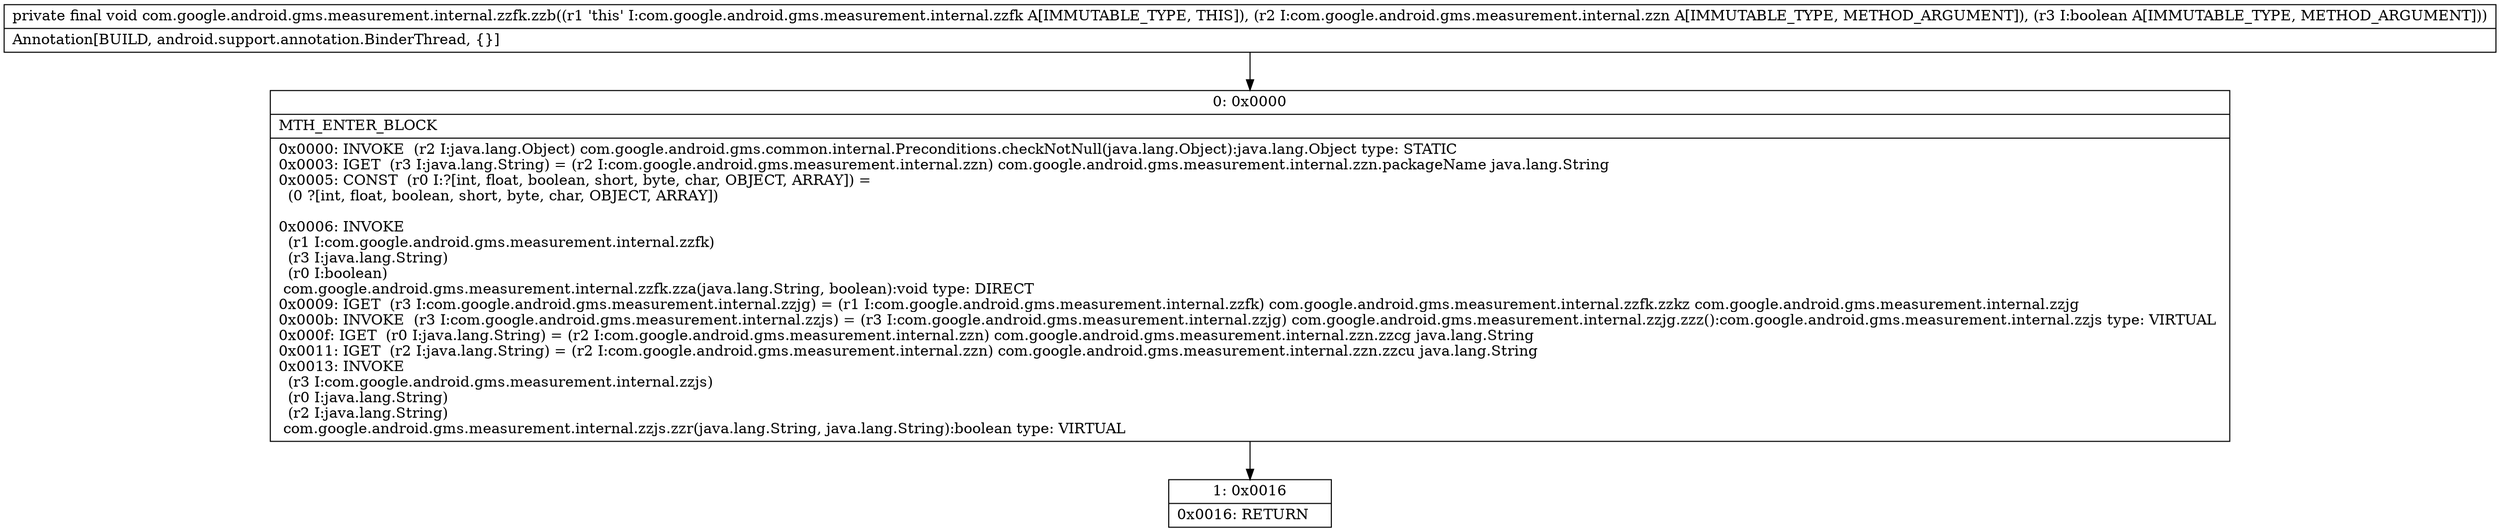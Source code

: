 digraph "CFG forcom.google.android.gms.measurement.internal.zzfk.zzb(Lcom\/google\/android\/gms\/measurement\/internal\/zzn;Z)V" {
Node_0 [shape=record,label="{0\:\ 0x0000|MTH_ENTER_BLOCK\l|0x0000: INVOKE  (r2 I:java.lang.Object) com.google.android.gms.common.internal.Preconditions.checkNotNull(java.lang.Object):java.lang.Object type: STATIC \l0x0003: IGET  (r3 I:java.lang.String) = (r2 I:com.google.android.gms.measurement.internal.zzn) com.google.android.gms.measurement.internal.zzn.packageName java.lang.String \l0x0005: CONST  (r0 I:?[int, float, boolean, short, byte, char, OBJECT, ARRAY]) = \l  (0 ?[int, float, boolean, short, byte, char, OBJECT, ARRAY])\l \l0x0006: INVOKE  \l  (r1 I:com.google.android.gms.measurement.internal.zzfk)\l  (r3 I:java.lang.String)\l  (r0 I:boolean)\l com.google.android.gms.measurement.internal.zzfk.zza(java.lang.String, boolean):void type: DIRECT \l0x0009: IGET  (r3 I:com.google.android.gms.measurement.internal.zzjg) = (r1 I:com.google.android.gms.measurement.internal.zzfk) com.google.android.gms.measurement.internal.zzfk.zzkz com.google.android.gms.measurement.internal.zzjg \l0x000b: INVOKE  (r3 I:com.google.android.gms.measurement.internal.zzjs) = (r3 I:com.google.android.gms.measurement.internal.zzjg) com.google.android.gms.measurement.internal.zzjg.zzz():com.google.android.gms.measurement.internal.zzjs type: VIRTUAL \l0x000f: IGET  (r0 I:java.lang.String) = (r2 I:com.google.android.gms.measurement.internal.zzn) com.google.android.gms.measurement.internal.zzn.zzcg java.lang.String \l0x0011: IGET  (r2 I:java.lang.String) = (r2 I:com.google.android.gms.measurement.internal.zzn) com.google.android.gms.measurement.internal.zzn.zzcu java.lang.String \l0x0013: INVOKE  \l  (r3 I:com.google.android.gms.measurement.internal.zzjs)\l  (r0 I:java.lang.String)\l  (r2 I:java.lang.String)\l com.google.android.gms.measurement.internal.zzjs.zzr(java.lang.String, java.lang.String):boolean type: VIRTUAL \l}"];
Node_1 [shape=record,label="{1\:\ 0x0016|0x0016: RETURN   \l}"];
MethodNode[shape=record,label="{private final void com.google.android.gms.measurement.internal.zzfk.zzb((r1 'this' I:com.google.android.gms.measurement.internal.zzfk A[IMMUTABLE_TYPE, THIS]), (r2 I:com.google.android.gms.measurement.internal.zzn A[IMMUTABLE_TYPE, METHOD_ARGUMENT]), (r3 I:boolean A[IMMUTABLE_TYPE, METHOD_ARGUMENT]))  | Annotation[BUILD, android.support.annotation.BinderThread, \{\}]\l}"];
MethodNode -> Node_0;
Node_0 -> Node_1;
}


